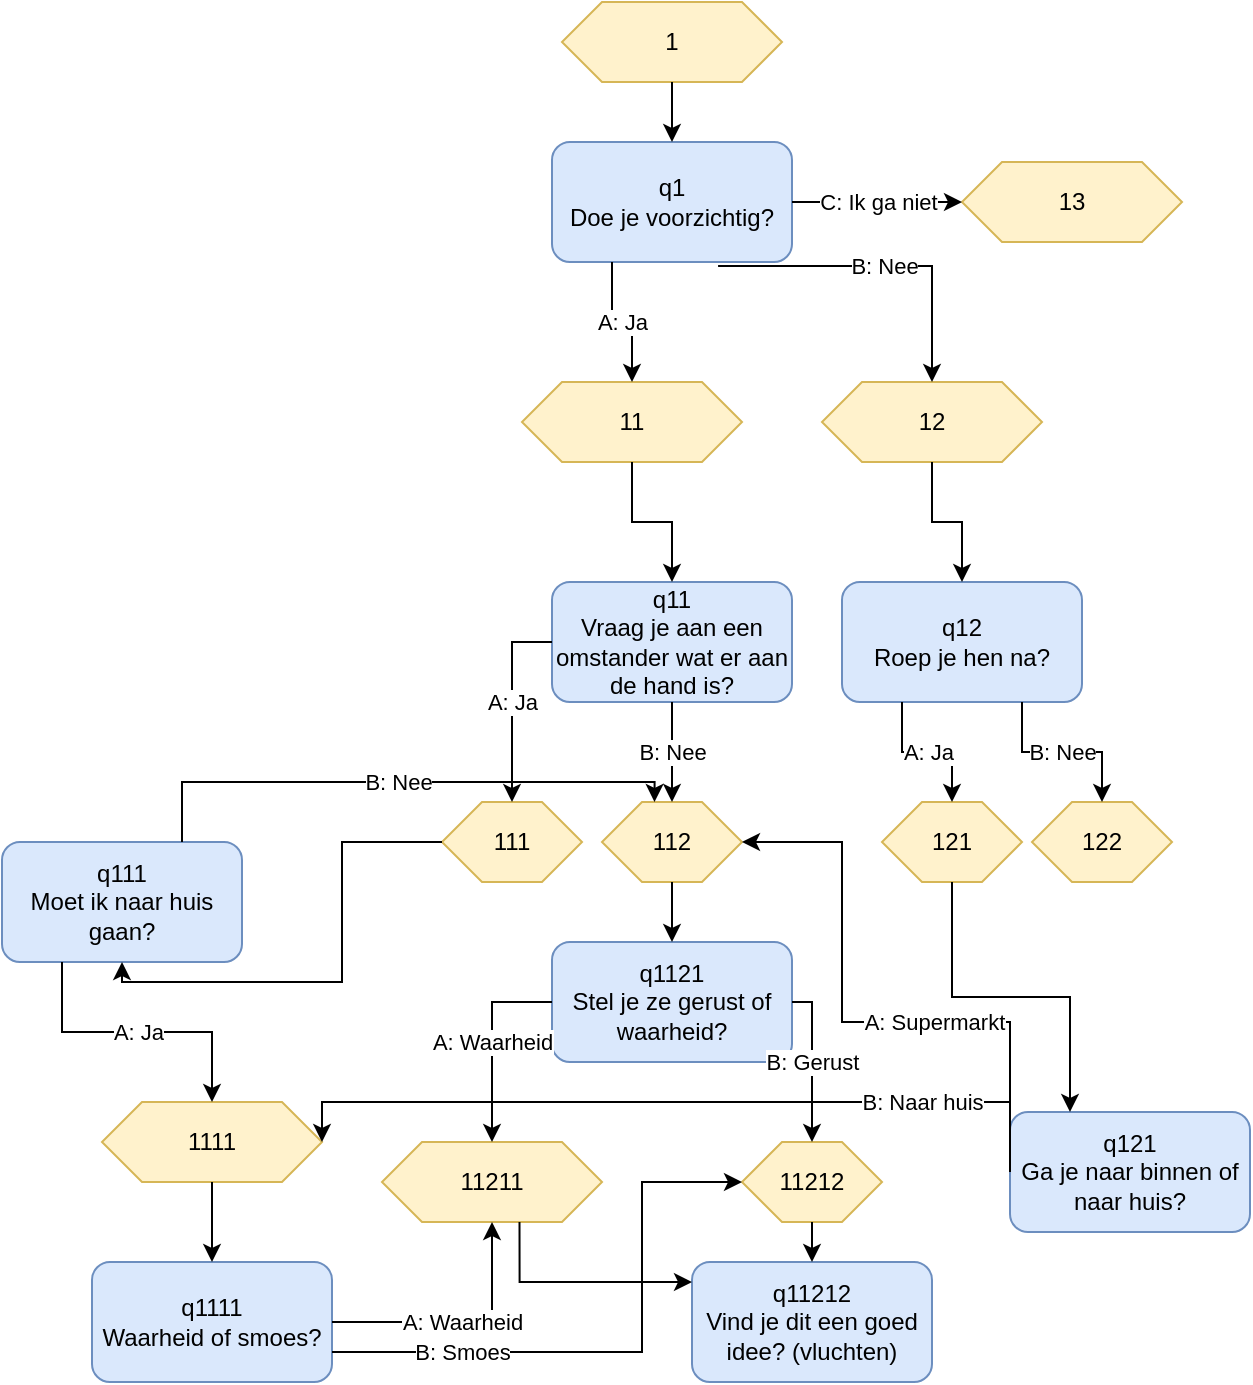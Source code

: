 <mxfile version="15.4.3" type="device"><diagram id="C5RBs43oDa-KdzZeNtuy" name="Page-1"><mxGraphModel dx="2204" dy="762" grid="1" gridSize="10" guides="1" tooltips="1" connect="1" arrows="1" fold="1" page="1" pageScale="1" pageWidth="827" pageHeight="1169" math="0" shadow="0"><root><mxCell id="WIyWlLk6GJQsqaUBKTNV-0"/><mxCell id="WIyWlLk6GJQsqaUBKTNV-1" parent="WIyWlLk6GJQsqaUBKTNV-0"/><mxCell id="mi3VbPI64ioH5jY3iRp4-33" value="1" style="shape=hexagon;perimeter=hexagonPerimeter2;whiteSpace=wrap;html=1;fixedSize=1;fillColor=#fff2cc;strokeColor=#d6b656;" vertex="1" parent="WIyWlLk6GJQsqaUBKTNV-1"><mxGeometry x="70" y="30" width="110" height="40" as="geometry"/></mxCell><mxCell id="mi3VbPI64ioH5jY3iRp4-34" value="q1&lt;br&gt;Doe je voorzichtig?" style="rounded=1;whiteSpace=wrap;html=1;fillColor=#dae8fc;strokeColor=#6c8ebf;" vertex="1" parent="WIyWlLk6GJQsqaUBKTNV-1"><mxGeometry x="65" y="100" width="120" height="60" as="geometry"/></mxCell><mxCell id="mi3VbPI64ioH5jY3iRp4-36" value="11" style="shape=hexagon;perimeter=hexagonPerimeter2;whiteSpace=wrap;html=1;fixedSize=1;fillColor=#fff2cc;strokeColor=#d6b656;" vertex="1" parent="WIyWlLk6GJQsqaUBKTNV-1"><mxGeometry x="50" y="220" width="110" height="40" as="geometry"/></mxCell><mxCell id="mi3VbPI64ioH5jY3iRp4-37" value="12" style="shape=hexagon;perimeter=hexagonPerimeter2;whiteSpace=wrap;html=1;fixedSize=1;fillColor=#fff2cc;strokeColor=#d6b656;" vertex="1" parent="WIyWlLk6GJQsqaUBKTNV-1"><mxGeometry x="200" y="220" width="110" height="40" as="geometry"/></mxCell><mxCell id="mi3VbPI64ioH5jY3iRp4-38" value="13" style="shape=hexagon;perimeter=hexagonPerimeter2;whiteSpace=wrap;html=1;fixedSize=1;fillColor=#fff2cc;strokeColor=#d6b656;" vertex="1" parent="WIyWlLk6GJQsqaUBKTNV-1"><mxGeometry x="270" y="110" width="110" height="40" as="geometry"/></mxCell><mxCell id="mi3VbPI64ioH5jY3iRp4-39" value="" style="endArrow=classic;html=1;rounded=0;edgeStyle=orthogonalEdgeStyle;exitX=0.5;exitY=1;exitDx=0;exitDy=0;entryX=0.5;entryY=0;entryDx=0;entryDy=0;" edge="1" parent="WIyWlLk6GJQsqaUBKTNV-1" source="mi3VbPI64ioH5jY3iRp4-33" target="mi3VbPI64ioH5jY3iRp4-34"><mxGeometry width="50" height="50" relative="1" as="geometry"><mxPoint x="360" y="410" as="sourcePoint"/><mxPoint x="410" y="360" as="targetPoint"/></mxGeometry></mxCell><mxCell id="mi3VbPI64ioH5jY3iRp4-40" value="" style="endArrow=classic;html=1;rounded=0;edgeStyle=orthogonalEdgeStyle;exitX=0.25;exitY=1;exitDx=0;exitDy=0;entryX=0.5;entryY=0;entryDx=0;entryDy=0;" edge="1" parent="WIyWlLk6GJQsqaUBKTNV-1" source="mi3VbPI64ioH5jY3iRp4-34" target="mi3VbPI64ioH5jY3iRp4-36"><mxGeometry relative="1" as="geometry"><mxPoint x="340" y="380" as="sourcePoint"/><mxPoint x="440" y="380" as="targetPoint"/></mxGeometry></mxCell><mxCell id="mi3VbPI64ioH5jY3iRp4-41" value="A: Ja" style="edgeLabel;resizable=0;html=1;align=center;verticalAlign=middle;" connectable="0" vertex="1" parent="mi3VbPI64ioH5jY3iRp4-40"><mxGeometry relative="1" as="geometry"/></mxCell><mxCell id="mi3VbPI64ioH5jY3iRp4-42" value="" style="endArrow=classic;html=1;rounded=0;edgeStyle=orthogonalEdgeStyle;exitX=0.692;exitY=1.033;exitDx=0;exitDy=0;exitPerimeter=0;entryX=0.5;entryY=0;entryDx=0;entryDy=0;" edge="1" parent="WIyWlLk6GJQsqaUBKTNV-1" source="mi3VbPI64ioH5jY3iRp4-34" target="mi3VbPI64ioH5jY3iRp4-37"><mxGeometry relative="1" as="geometry"><mxPoint x="340" y="380" as="sourcePoint"/><mxPoint x="440" y="380" as="targetPoint"/></mxGeometry></mxCell><mxCell id="mi3VbPI64ioH5jY3iRp4-43" value="B: Nee" style="edgeLabel;resizable=0;html=1;align=center;verticalAlign=middle;" connectable="0" vertex="1" parent="mi3VbPI64ioH5jY3iRp4-42"><mxGeometry relative="1" as="geometry"/></mxCell><mxCell id="mi3VbPI64ioH5jY3iRp4-44" value="" style="endArrow=classic;html=1;rounded=0;edgeStyle=orthogonalEdgeStyle;exitX=1;exitY=0.5;exitDx=0;exitDy=0;entryX=0;entryY=0.5;entryDx=0;entryDy=0;" edge="1" parent="WIyWlLk6GJQsqaUBKTNV-1" source="mi3VbPI64ioH5jY3iRp4-34" target="mi3VbPI64ioH5jY3iRp4-38"><mxGeometry relative="1" as="geometry"><mxPoint x="340" y="380" as="sourcePoint"/><mxPoint x="440" y="380" as="targetPoint"/></mxGeometry></mxCell><mxCell id="mi3VbPI64ioH5jY3iRp4-45" value="C: Ik ga niet" style="edgeLabel;resizable=0;html=1;align=center;verticalAlign=middle;" connectable="0" vertex="1" parent="mi3VbPI64ioH5jY3iRp4-44"><mxGeometry relative="1" as="geometry"/></mxCell><mxCell id="mi3VbPI64ioH5jY3iRp4-46" value="q11&lt;br&gt;Vraag je aan een omstander wat er aan de hand is?" style="rounded=1;whiteSpace=wrap;html=1;fillColor=#dae8fc;strokeColor=#6c8ebf;" vertex="1" parent="WIyWlLk6GJQsqaUBKTNV-1"><mxGeometry x="65" y="320" width="120" height="60" as="geometry"/></mxCell><mxCell id="mi3VbPI64ioH5jY3iRp4-49" value="" style="endArrow=classic;html=1;rounded=0;edgeStyle=orthogonalEdgeStyle;exitX=0.5;exitY=1;exitDx=0;exitDy=0;entryX=0.5;entryY=0;entryDx=0;entryDy=0;" edge="1" parent="WIyWlLk6GJQsqaUBKTNV-1" source="mi3VbPI64ioH5jY3iRp4-36" target="mi3VbPI64ioH5jY3iRp4-46"><mxGeometry width="50" height="50" relative="1" as="geometry"><mxPoint x="360" y="390" as="sourcePoint"/><mxPoint x="410" y="340" as="targetPoint"/></mxGeometry></mxCell><mxCell id="mi3VbPI64ioH5jY3iRp4-50" value="q12&lt;br&gt;Roep je hen na?" style="rounded=1;whiteSpace=wrap;html=1;fillColor=#dae8fc;strokeColor=#6c8ebf;" vertex="1" parent="WIyWlLk6GJQsqaUBKTNV-1"><mxGeometry x="210" y="320" width="120" height="60" as="geometry"/></mxCell><mxCell id="mi3VbPI64ioH5jY3iRp4-51" value="" style="endArrow=classic;html=1;rounded=0;edgeStyle=orthogonalEdgeStyle;exitX=0.5;exitY=1;exitDx=0;exitDy=0;entryX=0.5;entryY=0;entryDx=0;entryDy=0;" edge="1" parent="WIyWlLk6GJQsqaUBKTNV-1" source="mi3VbPI64ioH5jY3iRp4-37" target="mi3VbPI64ioH5jY3iRp4-50"><mxGeometry width="50" height="50" relative="1" as="geometry"><mxPoint x="360" y="390" as="sourcePoint"/><mxPoint x="410" y="340" as="targetPoint"/></mxGeometry></mxCell><mxCell id="mi3VbPI64ioH5jY3iRp4-52" value="111" style="shape=hexagon;perimeter=hexagonPerimeter2;whiteSpace=wrap;html=1;fixedSize=1;fillColor=#fff2cc;strokeColor=#d6b656;" vertex="1" parent="WIyWlLk6GJQsqaUBKTNV-1"><mxGeometry x="10" y="430" width="70" height="40" as="geometry"/></mxCell><mxCell id="mi3VbPI64ioH5jY3iRp4-53" value="112" style="shape=hexagon;perimeter=hexagonPerimeter2;whiteSpace=wrap;html=1;fixedSize=1;fillColor=#fff2cc;strokeColor=#d6b656;" vertex="1" parent="WIyWlLk6GJQsqaUBKTNV-1"><mxGeometry x="90" y="430" width="70" height="40" as="geometry"/></mxCell><mxCell id="mi3VbPI64ioH5jY3iRp4-54" value="" style="endArrow=classic;html=1;rounded=0;edgeStyle=orthogonalEdgeStyle;exitX=0;exitY=0.5;exitDx=0;exitDy=0;entryX=0.5;entryY=0;entryDx=0;entryDy=0;" edge="1" parent="WIyWlLk6GJQsqaUBKTNV-1" source="mi3VbPI64ioH5jY3iRp4-46" target="mi3VbPI64ioH5jY3iRp4-52"><mxGeometry relative="1" as="geometry"><mxPoint x="340" y="440" as="sourcePoint"/><mxPoint x="440" y="440" as="targetPoint"/></mxGeometry></mxCell><mxCell id="mi3VbPI64ioH5jY3iRp4-55" value="A: Ja" style="edgeLabel;resizable=0;html=1;align=center;verticalAlign=middle;" connectable="0" vertex="1" parent="mi3VbPI64ioH5jY3iRp4-54"><mxGeometry relative="1" as="geometry"/></mxCell><mxCell id="mi3VbPI64ioH5jY3iRp4-56" value="" style="endArrow=classic;html=1;rounded=0;edgeStyle=orthogonalEdgeStyle;exitX=0.5;exitY=1;exitDx=0;exitDy=0;entryX=0.5;entryY=0;entryDx=0;entryDy=0;" edge="1" parent="WIyWlLk6GJQsqaUBKTNV-1" source="mi3VbPI64ioH5jY3iRp4-46" target="mi3VbPI64ioH5jY3iRp4-53"><mxGeometry relative="1" as="geometry"><mxPoint x="340" y="440" as="sourcePoint"/><mxPoint x="440" y="440" as="targetPoint"/></mxGeometry></mxCell><mxCell id="mi3VbPI64ioH5jY3iRp4-57" value="B: Nee" style="edgeLabel;resizable=0;html=1;align=center;verticalAlign=middle;" connectable="0" vertex="1" parent="mi3VbPI64ioH5jY3iRp4-56"><mxGeometry relative="1" as="geometry"/></mxCell><mxCell id="mi3VbPI64ioH5jY3iRp4-58" value="121" style="shape=hexagon;perimeter=hexagonPerimeter2;whiteSpace=wrap;html=1;fixedSize=1;fillColor=#fff2cc;strokeColor=#d6b656;" vertex="1" parent="WIyWlLk6GJQsqaUBKTNV-1"><mxGeometry x="230" y="430" width="70" height="40" as="geometry"/></mxCell><mxCell id="mi3VbPI64ioH5jY3iRp4-59" value="122" style="shape=hexagon;perimeter=hexagonPerimeter2;whiteSpace=wrap;html=1;fixedSize=1;fillColor=#fff2cc;strokeColor=#d6b656;" vertex="1" parent="WIyWlLk6GJQsqaUBKTNV-1"><mxGeometry x="305" y="430" width="70" height="40" as="geometry"/></mxCell><mxCell id="mi3VbPI64ioH5jY3iRp4-60" value="" style="endArrow=classic;html=1;rounded=0;edgeStyle=orthogonalEdgeStyle;exitX=0.25;exitY=1;exitDx=0;exitDy=0;entryX=0.5;entryY=0;entryDx=0;entryDy=0;" edge="1" parent="WIyWlLk6GJQsqaUBKTNV-1" source="mi3VbPI64ioH5jY3iRp4-50" target="mi3VbPI64ioH5jY3iRp4-58"><mxGeometry relative="1" as="geometry"><mxPoint x="340" y="340" as="sourcePoint"/><mxPoint x="440" y="340" as="targetPoint"/></mxGeometry></mxCell><mxCell id="mi3VbPI64ioH5jY3iRp4-61" value="A: Ja" style="edgeLabel;resizable=0;html=1;align=center;verticalAlign=middle;" connectable="0" vertex="1" parent="mi3VbPI64ioH5jY3iRp4-60"><mxGeometry relative="1" as="geometry"/></mxCell><mxCell id="mi3VbPI64ioH5jY3iRp4-62" value="" style="endArrow=classic;html=1;rounded=0;edgeStyle=orthogonalEdgeStyle;exitX=0.75;exitY=1;exitDx=0;exitDy=0;entryX=0.5;entryY=0;entryDx=0;entryDy=0;" edge="1" parent="WIyWlLk6GJQsqaUBKTNV-1" source="mi3VbPI64ioH5jY3iRp4-50" target="mi3VbPI64ioH5jY3iRp4-59"><mxGeometry relative="1" as="geometry"><mxPoint x="340" y="340" as="sourcePoint"/><mxPoint x="440" y="340" as="targetPoint"/></mxGeometry></mxCell><mxCell id="mi3VbPI64ioH5jY3iRp4-63" value="B: Nee" style="edgeLabel;resizable=0;html=1;align=center;verticalAlign=middle;" connectable="0" vertex="1" parent="mi3VbPI64ioH5jY3iRp4-62"><mxGeometry relative="1" as="geometry"/></mxCell><mxCell id="mi3VbPI64ioH5jY3iRp4-64" value="q111&lt;br&gt;Moet ik naar huis gaan?" style="rounded=1;whiteSpace=wrap;html=1;fillColor=#dae8fc;strokeColor=#6c8ebf;" vertex="1" parent="WIyWlLk6GJQsqaUBKTNV-1"><mxGeometry x="-210" y="450" width="120" height="60" as="geometry"/></mxCell><mxCell id="mi3VbPI64ioH5jY3iRp4-65" value="" style="endArrow=classic;html=1;rounded=0;edgeStyle=orthogonalEdgeStyle;exitX=0;exitY=0.5;exitDx=0;exitDy=0;entryX=0.5;entryY=1;entryDx=0;entryDy=0;" edge="1" parent="WIyWlLk6GJQsqaUBKTNV-1" source="mi3VbPI64ioH5jY3iRp4-52" target="mi3VbPI64ioH5jY3iRp4-64"><mxGeometry width="50" height="50" relative="1" as="geometry"><mxPoint x="120" y="360" as="sourcePoint"/><mxPoint x="170" y="310" as="targetPoint"/></mxGeometry></mxCell><mxCell id="mi3VbPI64ioH5jY3iRp4-66" value="" style="endArrow=classic;html=1;rounded=0;edgeStyle=orthogonalEdgeStyle;exitX=0.75;exitY=0;exitDx=0;exitDy=0;entryX=0.375;entryY=0;entryDx=0;entryDy=0;" edge="1" parent="WIyWlLk6GJQsqaUBKTNV-1" source="mi3VbPI64ioH5jY3iRp4-64" target="mi3VbPI64ioH5jY3iRp4-53"><mxGeometry relative="1" as="geometry"><mxPoint x="90" y="420" as="sourcePoint"/><mxPoint x="-10" y="390" as="targetPoint"/></mxGeometry></mxCell><mxCell id="mi3VbPI64ioH5jY3iRp4-67" value="B: Nee" style="edgeLabel;resizable=0;html=1;align=center;verticalAlign=middle;" connectable="0" vertex="1" parent="mi3VbPI64ioH5jY3iRp4-66"><mxGeometry relative="1" as="geometry"/></mxCell><mxCell id="mi3VbPI64ioH5jY3iRp4-69" value="1111" style="shape=hexagon;perimeter=hexagonPerimeter2;whiteSpace=wrap;html=1;fixedSize=1;fillColor=#fff2cc;strokeColor=#d6b656;" vertex="1" parent="WIyWlLk6GJQsqaUBKTNV-1"><mxGeometry x="-160" y="580" width="110" height="40" as="geometry"/></mxCell><mxCell id="mi3VbPI64ioH5jY3iRp4-70" value="" style="endArrow=classic;html=1;rounded=0;edgeStyle=orthogonalEdgeStyle;exitX=0.25;exitY=1;exitDx=0;exitDy=0;entryX=0.5;entryY=0;entryDx=0;entryDy=0;" edge="1" parent="WIyWlLk6GJQsqaUBKTNV-1" source="mi3VbPI64ioH5jY3iRp4-64" target="mi3VbPI64ioH5jY3iRp4-69"><mxGeometry relative="1" as="geometry"><mxPoint x="90" y="420" as="sourcePoint"/><mxPoint x="190" y="420" as="targetPoint"/></mxGeometry></mxCell><mxCell id="mi3VbPI64ioH5jY3iRp4-71" value="A: Ja" style="edgeLabel;resizable=0;html=1;align=center;verticalAlign=middle;" connectable="0" vertex="1" parent="mi3VbPI64ioH5jY3iRp4-70"><mxGeometry relative="1" as="geometry"/></mxCell><mxCell id="mi3VbPI64ioH5jY3iRp4-72" value="q1121&lt;br&gt;Stel je ze gerust of waarheid?" style="rounded=1;whiteSpace=wrap;html=1;fillColor=#dae8fc;strokeColor=#6c8ebf;" vertex="1" parent="WIyWlLk6GJQsqaUBKTNV-1"><mxGeometry x="65" y="500" width="120" height="60" as="geometry"/></mxCell><mxCell id="mi3VbPI64ioH5jY3iRp4-73" value="" style="endArrow=classic;html=1;rounded=0;edgeStyle=orthogonalEdgeStyle;exitX=0.5;exitY=1;exitDx=0;exitDy=0;entryX=0.5;entryY=0;entryDx=0;entryDy=0;" edge="1" parent="WIyWlLk6GJQsqaUBKTNV-1" source="mi3VbPI64ioH5jY3iRp4-53" target="mi3VbPI64ioH5jY3iRp4-72"><mxGeometry width="50" height="50" relative="1" as="geometry"><mxPoint x="120" y="450" as="sourcePoint"/><mxPoint x="170" y="400" as="targetPoint"/></mxGeometry></mxCell><mxCell id="mi3VbPI64ioH5jY3iRp4-75" value="11212" style="shape=hexagon;perimeter=hexagonPerimeter2;whiteSpace=wrap;html=1;fixedSize=1;fillColor=#fff2cc;strokeColor=#d6b656;" vertex="1" parent="WIyWlLk6GJQsqaUBKTNV-1"><mxGeometry x="160" y="600" width="70" height="40" as="geometry"/></mxCell><mxCell id="mi3VbPI64ioH5jY3iRp4-76" value="" style="endArrow=classic;html=1;rounded=0;edgeStyle=orthogonalEdgeStyle;exitX=1;exitY=0.5;exitDx=0;exitDy=0;entryX=0.5;entryY=0;entryDx=0;entryDy=0;" edge="1" parent="WIyWlLk6GJQsqaUBKTNV-1" source="mi3VbPI64ioH5jY3iRp4-72" target="mi3VbPI64ioH5jY3iRp4-75"><mxGeometry relative="1" as="geometry"><mxPoint x="90" y="620" as="sourcePoint"/><mxPoint x="190" y="620" as="targetPoint"/></mxGeometry></mxCell><mxCell id="mi3VbPI64ioH5jY3iRp4-77" value="B: Gerust" style="edgeLabel;resizable=0;html=1;align=center;verticalAlign=middle;" connectable="0" vertex="1" parent="mi3VbPI64ioH5jY3iRp4-76"><mxGeometry relative="1" as="geometry"/></mxCell><mxCell id="mi3VbPI64ioH5jY3iRp4-78" value="q1111&lt;br&gt;Waarheid of smoes?" style="rounded=1;whiteSpace=wrap;html=1;fillColor=#dae8fc;strokeColor=#6c8ebf;" vertex="1" parent="WIyWlLk6GJQsqaUBKTNV-1"><mxGeometry x="-165" y="660" width="120" height="60" as="geometry"/></mxCell><mxCell id="mi3VbPI64ioH5jY3iRp4-79" value="" style="endArrow=classic;html=1;rounded=0;edgeStyle=orthogonalEdgeStyle;exitX=0.5;exitY=1;exitDx=0;exitDy=0;entryX=0.5;entryY=0;entryDx=0;entryDy=0;" edge="1" parent="WIyWlLk6GJQsqaUBKTNV-1" source="mi3VbPI64ioH5jY3iRp4-69" target="mi3VbPI64ioH5jY3iRp4-78"><mxGeometry width="50" height="50" relative="1" as="geometry"><mxPoint x="120" y="650" as="sourcePoint"/><mxPoint x="170" y="600" as="targetPoint"/></mxGeometry></mxCell><mxCell id="mi3VbPI64ioH5jY3iRp4-80" value="11211" style="shape=hexagon;perimeter=hexagonPerimeter2;whiteSpace=wrap;html=1;fixedSize=1;fillColor=#fff2cc;strokeColor=#d6b656;" vertex="1" parent="WIyWlLk6GJQsqaUBKTNV-1"><mxGeometry x="-20" y="600" width="110" height="40" as="geometry"/></mxCell><mxCell id="mi3VbPI64ioH5jY3iRp4-81" value="" style="endArrow=classic;html=1;rounded=0;edgeStyle=orthogonalEdgeStyle;exitX=1;exitY=0.5;exitDx=0;exitDy=0;entryX=0.5;entryY=1;entryDx=0;entryDy=0;" edge="1" parent="WIyWlLk6GJQsqaUBKTNV-1" source="mi3VbPI64ioH5jY3iRp4-78" target="mi3VbPI64ioH5jY3iRp4-80"><mxGeometry relative="1" as="geometry"><mxPoint x="90" y="620" as="sourcePoint"/><mxPoint x="190" y="620" as="targetPoint"/></mxGeometry></mxCell><mxCell id="mi3VbPI64ioH5jY3iRp4-82" value="A: Waarheid" style="edgeLabel;resizable=0;html=1;align=center;verticalAlign=middle;" connectable="0" vertex="1" parent="mi3VbPI64ioH5jY3iRp4-81"><mxGeometry relative="1" as="geometry"/></mxCell><mxCell id="mi3VbPI64ioH5jY3iRp4-83" value="" style="endArrow=classic;html=1;rounded=0;edgeStyle=orthogonalEdgeStyle;exitX=0;exitY=0.5;exitDx=0;exitDy=0;entryX=0.5;entryY=0;entryDx=0;entryDy=0;" edge="1" parent="WIyWlLk6GJQsqaUBKTNV-1" source="mi3VbPI64ioH5jY3iRp4-72" target="mi3VbPI64ioH5jY3iRp4-80"><mxGeometry relative="1" as="geometry"><mxPoint x="90" y="620" as="sourcePoint"/><mxPoint x="190" y="620" as="targetPoint"/></mxGeometry></mxCell><mxCell id="mi3VbPI64ioH5jY3iRp4-84" value="A: Waarheid" style="edgeLabel;resizable=0;html=1;align=center;verticalAlign=middle;" connectable="0" vertex="1" parent="mi3VbPI64ioH5jY3iRp4-83"><mxGeometry relative="1" as="geometry"/></mxCell><mxCell id="mi3VbPI64ioH5jY3iRp4-85" value="q11212&lt;br&gt;Vind je dit een goed idee? (vluchten)" style="rounded=1;whiteSpace=wrap;html=1;fillColor=#dae8fc;strokeColor=#6c8ebf;" vertex="1" parent="WIyWlLk6GJQsqaUBKTNV-1"><mxGeometry x="135" y="660" width="120" height="60" as="geometry"/></mxCell><mxCell id="mi3VbPI64ioH5jY3iRp4-86" value="" style="endArrow=classic;html=1;rounded=0;edgeStyle=orthogonalEdgeStyle;exitX=0.5;exitY=1;exitDx=0;exitDy=0;entryX=0.5;entryY=0;entryDx=0;entryDy=0;" edge="1" parent="WIyWlLk6GJQsqaUBKTNV-1" source="mi3VbPI64ioH5jY3iRp4-75" target="mi3VbPI64ioH5jY3iRp4-85"><mxGeometry width="50" height="50" relative="1" as="geometry"><mxPoint x="120" y="600" as="sourcePoint"/><mxPoint x="170" y="550" as="targetPoint"/></mxGeometry></mxCell><mxCell id="mi3VbPI64ioH5jY3iRp4-87" value="" style="endArrow=classic;html=1;rounded=0;edgeStyle=orthogonalEdgeStyle;exitX=1;exitY=0.75;exitDx=0;exitDy=0;entryX=0;entryY=0.5;entryDx=0;entryDy=0;" edge="1" parent="WIyWlLk6GJQsqaUBKTNV-1" source="mi3VbPI64ioH5jY3iRp4-78" target="mi3VbPI64ioH5jY3iRp4-75"><mxGeometry relative="1" as="geometry"><mxPoint x="90" y="580" as="sourcePoint"/><mxPoint x="190" y="580" as="targetPoint"/><Array as="points"><mxPoint x="110" y="705"/><mxPoint x="110" y="620"/></Array></mxGeometry></mxCell><mxCell id="mi3VbPI64ioH5jY3iRp4-88" value="B: Smoes" style="edgeLabel;resizable=0;html=1;align=center;verticalAlign=middle;" connectable="0" vertex="1" parent="mi3VbPI64ioH5jY3iRp4-87"><mxGeometry relative="1" as="geometry"><mxPoint x="-80" as="offset"/></mxGeometry></mxCell><mxCell id="mi3VbPI64ioH5jY3iRp4-89" value="q121&lt;br&gt;Ga je naar binnen of naar huis?" style="rounded=1;whiteSpace=wrap;html=1;fillColor=#dae8fc;strokeColor=#6c8ebf;" vertex="1" parent="WIyWlLk6GJQsqaUBKTNV-1"><mxGeometry x="294" y="585" width="120" height="60" as="geometry"/></mxCell><mxCell id="mi3VbPI64ioH5jY3iRp4-90" value="" style="endArrow=classic;html=1;rounded=0;edgeStyle=orthogonalEdgeStyle;exitX=0;exitY=0.5;exitDx=0;exitDy=0;entryX=1;entryY=0.5;entryDx=0;entryDy=0;" edge="1" parent="WIyWlLk6GJQsqaUBKTNV-1" source="mi3VbPI64ioH5jY3iRp4-89" target="mi3VbPI64ioH5jY3iRp4-53"><mxGeometry relative="1" as="geometry"><mxPoint x="90" y="450" as="sourcePoint"/><mxPoint x="190" y="450" as="targetPoint"/><Array as="points"><mxPoint x="210" y="540"/><mxPoint x="210" y="450"/></Array></mxGeometry></mxCell><mxCell id="mi3VbPI64ioH5jY3iRp4-91" value="A: Supermarkt" style="edgeLabel;resizable=0;html=1;align=center;verticalAlign=middle;" connectable="0" vertex="1" parent="mi3VbPI64ioH5jY3iRp4-90"><mxGeometry relative="1" as="geometry"><mxPoint x="36" as="offset"/></mxGeometry></mxCell><mxCell id="mi3VbPI64ioH5jY3iRp4-92" value="" style="endArrow=classic;html=1;rounded=0;edgeStyle=orthogonalEdgeStyle;exitX=0.5;exitY=1;exitDx=0;exitDy=0;entryX=0.25;entryY=0;entryDx=0;entryDy=0;" edge="1" parent="WIyWlLk6GJQsqaUBKTNV-1" source="mi3VbPI64ioH5jY3iRp4-58" target="mi3VbPI64ioH5jY3iRp4-89"><mxGeometry width="50" height="50" relative="1" as="geometry"><mxPoint x="120" y="470" as="sourcePoint"/><mxPoint x="170" y="420" as="targetPoint"/></mxGeometry></mxCell><mxCell id="mi3VbPI64ioH5jY3iRp4-93" value="" style="endArrow=classic;html=1;rounded=0;edgeStyle=orthogonalEdgeStyle;entryX=1;entryY=0.5;entryDx=0;entryDy=0;" edge="1" parent="WIyWlLk6GJQsqaUBKTNV-1" target="mi3VbPI64ioH5jY3iRp4-69"><mxGeometry relative="1" as="geometry"><mxPoint x="294" y="610" as="sourcePoint"/><mxPoint x="90" y="570" as="targetPoint"/><Array as="points"><mxPoint x="294" y="580"/><mxPoint x="-50" y="580"/></Array></mxGeometry></mxCell><mxCell id="mi3VbPI64ioH5jY3iRp4-94" value="B: Naar huis" style="edgeLabel;resizable=0;html=1;align=center;verticalAlign=middle;" connectable="0" vertex="1" parent="mi3VbPI64ioH5jY3iRp4-93"><mxGeometry relative="1" as="geometry"><mxPoint x="123" as="offset"/></mxGeometry></mxCell><mxCell id="mi3VbPI64ioH5jY3iRp4-95" value="" style="endArrow=classic;html=1;rounded=0;edgeStyle=orthogonalEdgeStyle;exitX=0.625;exitY=1;exitDx=0;exitDy=0;" edge="1" parent="WIyWlLk6GJQsqaUBKTNV-1" source="mi3VbPI64ioH5jY3iRp4-80"><mxGeometry width="50" height="50" relative="1" as="geometry"><mxPoint x="120" y="550" as="sourcePoint"/><mxPoint x="135" y="670" as="targetPoint"/><Array as="points"><mxPoint x="49" y="670"/><mxPoint x="135" y="670"/></Array></mxGeometry></mxCell></root></mxGraphModel></diagram></mxfile>